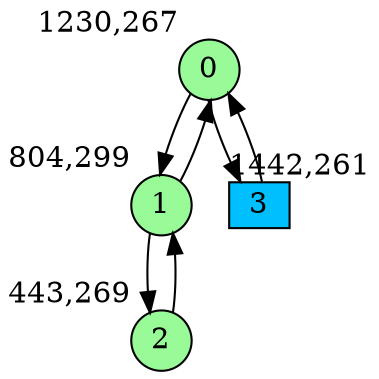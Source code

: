 digraph G {
graph [bgcolor=white]
node [shape=circle, style = filled, fillcolor=white,fixedsize=true, width=0.4, height=0.3 ]
0[xlabel="1230,267", pos = "12.2969,0.5!", fillcolor=palegreen ];
1[xlabel="804,299", pos = "5.64063,0!", fillcolor=palegreen ];
2[xlabel="443,269", pos = "0,0.46875!", fillcolor=palegreen ];
3[xlabel="1442,261", pos = "15.6094,0.59375!", fillcolor=deepskyblue, shape=box ];
0->1 ;
0->3 ;
1->0 ;
1->2 ;
2->1 ;
3->0 ;
}

